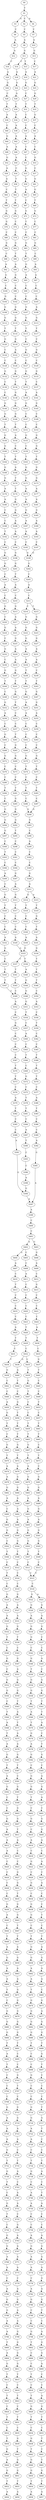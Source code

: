 strict digraph  {
	S0 -> S1 [ label = T ];
	S1 -> S2 [ label = C ];
	S1 -> S3 [ label = G ];
	S1 -> S4 [ label = A ];
	S2 -> S5 [ label = C ];
	S3 -> S6 [ label = C ];
	S4 -> S7 [ label = C ];
	S5 -> S8 [ label = A ];
	S6 -> S9 [ label = A ];
	S7 -> S10 [ label = A ];
	S8 -> S11 [ label = G ];
	S9 -> S12 [ label = A ];
	S10 -> S13 [ label = G ];
	S11 -> S14 [ label = C ];
	S11 -> S15 [ label = T ];
	S12 -> S16 [ label = C ];
	S13 -> S17 [ label = C ];
	S14 -> S18 [ label = A ];
	S15 -> S19 [ label = A ];
	S16 -> S20 [ label = A ];
	S17 -> S21 [ label = A ];
	S18 -> S22 [ label = G ];
	S19 -> S23 [ label = G ];
	S20 -> S24 [ label = G ];
	S21 -> S25 [ label = G ];
	S22 -> S26 [ label = A ];
	S23 -> S27 [ label = C ];
	S24 -> S28 [ label = C ];
	S25 -> S29 [ label = G ];
	S26 -> S30 [ label = T ];
	S27 -> S31 [ label = T ];
	S28 -> S32 [ label = T ];
	S29 -> S33 [ label = T ];
	S30 -> S34 [ label = A ];
	S31 -> S35 [ label = C ];
	S32 -> S36 [ label = A ];
	S33 -> S37 [ label = G ];
	S34 -> S38 [ label = A ];
	S35 -> S39 [ label = C ];
	S36 -> S40 [ label = C ];
	S37 -> S41 [ label = C ];
	S38 -> S42 [ label = A ];
	S39 -> S43 [ label = A ];
	S40 -> S44 [ label = G ];
	S41 -> S45 [ label = A ];
	S42 -> S46 [ label = A ];
	S43 -> S47 [ label = C ];
	S44 -> S48 [ label = A ];
	S45 -> S49 [ label = C ];
	S46 -> S50 [ label = A ];
	S47 -> S51 [ label = C ];
	S48 -> S52 [ label = G ];
	S49 -> S53 [ label = G ];
	S50 -> S54 [ label = C ];
	S51 -> S55 [ label = G ];
	S52 -> S56 [ label = A ];
	S53 -> S57 [ label = C ];
	S54 -> S58 [ label = T ];
	S55 -> S59 [ label = G ];
	S56 -> S60 [ label = A ];
	S57 -> S61 [ label = G ];
	S58 -> S62 [ label = T ];
	S59 -> S63 [ label = A ];
	S60 -> S64 [ label = C ];
	S61 -> S65 [ label = G ];
	S62 -> S66 [ label = T ];
	S63 -> S67 [ label = C ];
	S64 -> S68 [ label = T ];
	S65 -> S69 [ label = T ];
	S66 -> S70 [ label = G ];
	S67 -> S71 [ label = G ];
	S68 -> S72 [ label = G ];
	S69 -> S73 [ label = G ];
	S70 -> S74 [ label = C ];
	S71 -> S75 [ label = T ];
	S72 -> S76 [ label = G ];
	S73 -> S77 [ label = C ];
	S74 -> S78 [ label = C ];
	S75 -> S79 [ label = C ];
	S76 -> S80 [ label = C ];
	S77 -> S81 [ label = C ];
	S78 -> S82 [ label = G ];
	S79 -> S83 [ label = G ];
	S80 -> S84 [ label = G ];
	S81 -> S85 [ label = G ];
	S82 -> S86 [ label = T ];
	S83 -> S87 [ label = T ];
	S84 -> S88 [ label = C ];
	S85 -> S89 [ label = C ];
	S86 -> S90 [ label = A ];
	S87 -> S91 [ label = G ];
	S88 -> S92 [ label = A ];
	S89 -> S93 [ label = A ];
	S90 -> S94 [ label = G ];
	S91 -> S95 [ label = A ];
	S92 -> S96 [ label = G ];
	S93 -> S97 [ label = A ];
	S94 -> S98 [ label = C ];
	S95 -> S99 [ label = C ];
	S96 -> S100 [ label = C ];
	S97 -> S101 [ label = C ];
	S98 -> S102 [ label = C ];
	S99 -> S103 [ label = C ];
	S100 -> S104 [ label = G ];
	S101 -> S105 [ label = C ];
	S102 -> S106 [ label = G ];
	S103 -> S107 [ label = G ];
	S104 -> S108 [ label = G ];
	S105 -> S109 [ label = A ];
	S106 -> S110 [ label = G ];
	S107 -> S111 [ label = G ];
	S108 -> S112 [ label = G ];
	S109 -> S113 [ label = G ];
	S110 -> S114 [ label = T ];
	S111 -> S115 [ label = T ];
	S112 -> S116 [ label = T ];
	S113 -> S117 [ label = T ];
	S114 -> S118 [ label = G ];
	S115 -> S119 [ label = C ];
	S116 -> S120 [ label = G ];
	S117 -> S121 [ label = C ];
	S118 -> S122 [ label = A ];
	S119 -> S123 [ label = G ];
	S120 -> S124 [ label = C ];
	S121 -> S125 [ label = G ];
	S122 -> S126 [ label = C ];
	S123 -> S127 [ label = C ];
	S124 -> S128 [ label = C ];
	S125 -> S129 [ label = C ];
	S126 -> S130 [ label = G ];
	S127 -> S131 [ label = G ];
	S128 -> S132 [ label = G ];
	S129 -> S133 [ label = G ];
	S130 -> S134 [ label = T ];
	S131 -> S135 [ label = T ];
	S132 -> S136 [ label = C ];
	S133 -> S137 [ label = C ];
	S134 -> S138 [ label = G ];
	S135 -> S139 [ label = A ];
	S136 -> S140 [ label = C ];
	S137 -> S141 [ label = A ];
	S138 -> S142 [ label = G ];
	S139 -> S143 [ label = G ];
	S140 -> S144 [ label = G ];
	S141 -> S145 [ label = G ];
	S142 -> S146 [ label = G ];
	S143 -> S147 [ label = C ];
	S144 -> S148 [ label = G ];
	S145 -> S149 [ label = C ];
	S146 -> S150 [ label = T ];
	S147 -> S151 [ label = C ];
	S148 -> S152 [ label = T ];
	S149 -> S153 [ label = C ];
	S150 -> S154 [ label = A ];
	S151 -> S155 [ label = G ];
	S152 -> S156 [ label = G ];
	S153 -> S157 [ label = G ];
	S154 -> S158 [ label = C ];
	S155 -> S159 [ label = C ];
	S156 -> S160 [ label = G ];
	S157 -> S161 [ label = G ];
	S158 -> S162 [ label = T ];
	S159 -> S163 [ label = T ];
	S160 -> S164 [ label = T ];
	S161 -> S165 [ label = T ];
	S162 -> S166 [ label = A ];
	S163 -> S167 [ label = G ];
	S164 -> S168 [ label = G ];
	S165 -> S169 [ label = G ];
	S166 -> S170 [ label = T ];
	S167 -> S171 [ label = G ];
	S168 -> S172 [ label = G ];
	S169 -> S173 [ label = G ];
	S170 -> S174 [ label = T ];
	S171 -> S175 [ label = A ];
	S172 -> S176 [ label = A ];
	S173 -> S177 [ label = A ];
	S174 -> S178 [ label = G ];
	S175 -> S179 [ label = A ];
	S176 -> S180 [ label = A ];
	S177 -> S181 [ label = A ];
	S178 -> S182 [ label = G ];
	S179 -> S183 [ label = G ];
	S180 -> S184 [ label = C ];
	S181 -> S185 [ label = G ];
	S182 -> S186 [ label = A ];
	S183 -> S187 [ label = A ];
	S184 -> S188 [ label = C ];
	S185 -> S189 [ label = A ];
	S186 -> S190 [ label = A ];
	S187 -> S191 [ label = A ];
	S188 -> S192 [ label = T ];
	S189 -> S193 [ label = A ];
	S190 -> S194 [ label = C ];
	S191 -> S195 [ label = C ];
	S192 -> S196 [ label = C ];
	S193 -> S197 [ label = C ];
	S194 -> S198 [ label = G ];
	S195 -> S199 [ label = G ];
	S196 -> S200 [ label = G ];
	S197 -> S199 [ label = G ];
	S198 -> S201 [ label = G ];
	S199 -> S202 [ label = G ];
	S200 -> S203 [ label = G ];
	S201 -> S204 [ label = T ];
	S202 -> S205 [ label = C ];
	S203 -> S206 [ label = C ];
	S204 -> S207 [ label = A ];
	S205 -> S208 [ label = A ];
	S206 -> S209 [ label = A ];
	S207 -> S210 [ label = C ];
	S208 -> S211 [ label = C ];
	S209 -> S212 [ label = C ];
	S210 -> S213 [ label = G ];
	S211 -> S214 [ label = C ];
	S211 -> S215 [ label = T ];
	S212 -> S216 [ label = G ];
	S213 -> S217 [ label = A ];
	S214 -> S218 [ label = G ];
	S215 -> S219 [ label = G ];
	S216 -> S220 [ label = C ];
	S217 -> S221 [ label = A ];
	S218 -> S222 [ label = G ];
	S219 -> S223 [ label = G ];
	S220 -> S224 [ label = G ];
	S221 -> S225 [ label = G ];
	S222 -> S226 [ label = G ];
	S223 -> S227 [ label = G ];
	S224 -> S228 [ label = C ];
	S225 -> S229 [ label = A ];
	S226 -> S230 [ label = A ];
	S227 -> S231 [ label = A ];
	S228 -> S232 [ label = G ];
	S229 -> S233 [ label = A ];
	S230 -> S234 [ label = A ];
	S231 -> S235 [ label = A ];
	S232 -> S236 [ label = C ];
	S233 -> S237 [ label = G ];
	S234 -> S238 [ label = T ];
	S235 -> S239 [ label = C ];
	S236 -> S240 [ label = G ];
	S237 -> S241 [ label = T ];
	S238 -> S242 [ label = T ];
	S239 -> S243 [ label = T ];
	S240 -> S244 [ label = T ];
	S241 -> S245 [ label = G ];
	S242 -> S246 [ label = G ];
	S243 -> S247 [ label = G ];
	S244 -> S248 [ label = C ];
	S245 -> S249 [ label = T ];
	S246 -> S250 [ label = A ];
	S247 -> S251 [ label = G ];
	S248 -> S252 [ label = G ];
	S249 -> S253 [ label = C ];
	S250 -> S254 [ label = A ];
	S251 -> S255 [ label = A ];
	S252 -> S256 [ label = A ];
	S253 -> S257 [ label = C ];
	S254 -> S258 [ label = C ];
	S255 -> S259 [ label = C ];
	S256 -> S260 [ label = C ];
	S257 -> S261 [ label = T ];
	S258 -> S262 [ label = C ];
	S259 -> S263 [ label = C ];
	S260 -> S264 [ label = G ];
	S261 -> S265 [ label = G ];
	S262 -> S266 [ label = C ];
	S263 -> S267 [ label = C ];
	S264 -> S268 [ label = C ];
	S265 -> S269 [ label = G ];
	S266 -> S270 [ label = G ];
	S267 -> S271 [ label = G ];
	S268 -> S272 [ label = G ];
	S269 -> S273 [ label = C ];
	S270 -> S274 [ label = T ];
	S271 -> S275 [ label = T ];
	S272 -> S276 [ label = C ];
	S273 -> S277 [ label = C ];
	S274 -> S278 [ label = C ];
	S275 -> S279 [ label = C ];
	S276 -> S280 [ label = C ];
	S277 -> S281 [ label = T ];
	S278 -> S282 [ label = T ];
	S279 -> S283 [ label = T ];
	S280 -> S284 [ label = T ];
	S281 -> S285 [ label = G ];
	S282 -> S286 [ label = C ];
	S283 -> S287 [ label = C ];
	S284 -> S288 [ label = C ];
	S285 -> S289 [ label = G ];
	S286 -> S290 [ label = G ];
	S287 -> S290 [ label = G ];
	S288 -> S291 [ label = G ];
	S289 -> S292 [ label = G ];
	S290 -> S293 [ label = G ];
	S291 -> S294 [ label = G ];
	S292 -> S295 [ label = T ];
	S293 -> S296 [ label = C ];
	S294 -> S297 [ label = G ];
	S295 -> S298 [ label = C ];
	S296 -> S299 [ label = A ];
	S297 -> S300 [ label = C ];
	S298 -> S301 [ label = C ];
	S299 -> S302 [ label = C ];
	S300 -> S303 [ label = T ];
	S301 -> S304 [ label = C ];
	S302 -> S305 [ label = C ];
	S303 -> S306 [ label = C ];
	S304 -> S307 [ label = G ];
	S305 -> S308 [ label = G ];
	S306 -> S309 [ label = A ];
	S307 -> S310 [ label = A ];
	S308 -> S311 [ label = A ];
	S309 -> S312 [ label = C ];
	S310 -> S313 [ label = G ];
	S311 -> S314 [ label = G ];
	S311 -> S315 [ label = A ];
	S312 -> S316 [ label = G ];
	S313 -> S317 [ label = T ];
	S314 -> S318 [ label = T ];
	S315 -> S319 [ label = T ];
	S316 -> S320 [ label = T ];
	S317 -> S321 [ label = C ];
	S318 -> S322 [ label = C ];
	S319 -> S323 [ label = G ];
	S320 -> S324 [ label = C ];
	S321 -> S325 [ label = C ];
	S322 -> S326 [ label = C ];
	S323 -> S327 [ label = T ];
	S324 -> S328 [ label = C ];
	S325 -> S329 [ label = A ];
	S326 -> S330 [ label = A ];
	S327 -> S331 [ label = A ];
	S328 -> S332 [ label = A ];
	S329 -> S333 [ label = G ];
	S330 -> S333 [ label = G ];
	S331 -> S334 [ label = G ];
	S332 -> S335 [ label = G ];
	S333 -> S336 [ label = T ];
	S333 -> S337 [ label = C ];
	S334 -> S338 [ label = T ];
	S335 -> S339 [ label = C ];
	S336 -> S340 [ label = A ];
	S337 -> S341 [ label = T ];
	S338 -> S342 [ label = T ];
	S339 -> S343 [ label = T ];
	S340 -> S344 [ label = G ];
	S341 -> S345 [ label = T ];
	S342 -> S346 [ label = T ];
	S343 -> S347 [ label = T ];
	S344 -> S348 [ label = G ];
	S345 -> S349 [ label = C ];
	S346 -> S350 [ label = C ];
	S347 -> S349 [ label = C ];
	S348 -> S351 [ label = G ];
	S349 -> S352 [ label = A ];
	S350 -> S353 [ label = A ];
	S351 -> S354 [ label = T ];
	S352 -> S355 [ label = C ];
	S353 -> S356 [ label = C ];
	S354 -> S357 [ label = C ];
	S355 -> S358 [ label = G ];
	S356 -> S359 [ label = T ];
	S357 -> S360 [ label = A ];
	S358 -> S361 [ label = C ];
	S359 -> S362 [ label = C ];
	S360 -> S363 [ label = C ];
	S361 -> S364 [ label = C ];
	S362 -> S365 [ label = C ];
	S363 -> S366 [ label = T ];
	S364 -> S367 [ label = C ];
	S365 -> S368 [ label = T ];
	S366 -> S369 [ label = C ];
	S367 -> S370 [ label = T ];
	S368 -> S371 [ label = T ];
	S369 -> S372 [ label = G ];
	S370 -> S373 [ label = T ];
	S371 -> S374 [ label = T ];
	S372 -> S375 [ label = C ];
	S373 -> S376 [ label = C ];
	S374 -> S377 [ label = C ];
	S375 -> S378 [ label = T ];
	S376 -> S379 [ label = A ];
	S377 -> S380 [ label = A ];
	S378 -> S381 [ label = T ];
	S379 -> S382 [ label = T ];
	S380 -> S383 [ label = T ];
	S381 -> S384 [ label = C ];
	S382 -> S385 [ label = C ];
	S383 -> S386 [ label = C ];
	S384 -> S387 [ label = A ];
	S385 -> S388 [ label = C ];
	S386 -> S389 [ label = C ];
	S387 -> S390 [ label = T ];
	S388 -> S391 [ label = A ];
	S389 -> S392 [ label = A ];
	S390 -> S393 [ label = C ];
	S391 -> S394 [ label = G ];
	S392 -> S395 [ label = G ];
	S393 -> S396 [ label = C ];
	S394 -> S397 [ label = A ];
	S395 -> S397 [ label = A ];
	S396 -> S398 [ label = A ];
	S397 -> S399 [ label = A ];
	S398 -> S394 [ label = G ];
	S399 -> S400 [ label = C ];
	S400 -> S401 [ label = C ];
	S401 -> S402 [ label = A ];
	S401 -> S403 [ label = G ];
	S402 -> S404 [ label = G ];
	S402 -> S405 [ label = C ];
	S403 -> S406 [ label = G ];
	S404 -> S407 [ label = A ];
	S405 -> S408 [ label = C ];
	S406 -> S409 [ label = A ];
	S407 -> S410 [ label = C ];
	S408 -> S411 [ label = A ];
	S409 -> S412 [ label = C ];
	S410 -> S413 [ label = T ];
	S411 -> S414 [ label = C ];
	S412 -> S415 [ label = G ];
	S413 -> S416 [ label = C ];
	S414 -> S417 [ label = C ];
	S415 -> S418 [ label = C ];
	S416 -> S419 [ label = C ];
	S417 -> S420 [ label = C ];
	S418 -> S421 [ label = C ];
	S419 -> S422 [ label = C ];
	S420 -> S423 [ label = C ];
	S421 -> S424 [ label = C ];
	S422 -> S425 [ label = A ];
	S423 -> S426 [ label = T ];
	S424 -> S427 [ label = A ];
	S425 -> S428 [ label = T ];
	S426 -> S429 [ label = T ];
	S427 -> S430 [ label = T ];
	S428 -> S431 [ label = C ];
	S429 -> S432 [ label = C ];
	S430 -> S433 [ label = C ];
	S431 -> S434 [ label = T ];
	S432 -> S435 [ label = C ];
	S432 -> S436 [ label = G ];
	S433 -> S437 [ label = G ];
	S434 -> S438 [ label = G ];
	S435 -> S439 [ label = T ];
	S436 -> S440 [ label = A ];
	S437 -> S441 [ label = T ];
	S438 -> S442 [ label = C ];
	S439 -> S443 [ label = G ];
	S440 -> S444 [ label = T ];
	S441 -> S445 [ label = C ];
	S442 -> S446 [ label = C ];
	S443 -> S447 [ label = T ];
	S444 -> S448 [ label = C ];
	S445 -> S449 [ label = C ];
	S446 -> S450 [ label = A ];
	S447 -> S451 [ label = C ];
	S448 -> S452 [ label = G ];
	S449 -> S453 [ label = T ];
	S450 -> S454 [ label = G ];
	S451 -> S455 [ label = C ];
	S452 -> S456 [ label = T ];
	S453 -> S457 [ label = C ];
	S454 -> S458 [ label = T ];
	S455 -> S459 [ label = T ];
	S456 -> S460 [ label = T ];
	S457 -> S461 [ label = T ];
	S458 -> S462 [ label = C ];
	S459 -> S463 [ label = T ];
	S460 -> S464 [ label = T ];
	S461 -> S465 [ label = T ];
	S462 -> S466 [ label = G ];
	S463 -> S467 [ label = G ];
	S464 -> S468 [ label = G ];
	S465 -> S469 [ label = C ];
	S466 -> S470 [ label = T ];
	S467 -> S471 [ label = T ];
	S468 -> S472 [ label = T ];
	S469 -> S473 [ label = T ];
	S470 -> S474 [ label = A ];
	S471 -> S475 [ label = A ];
	S472 -> S476 [ label = A ];
	S473 -> S477 [ label = C ];
	S474 -> S478 [ label = A ];
	S475 -> S479 [ label = G ];
	S476 -> S480 [ label = G ];
	S477 -> S481 [ label = G ];
	S478 -> S482 [ label = G ];
	S479 -> S483 [ label = G ];
	S480 -> S484 [ label = G ];
	S481 -> S485 [ label = G ];
	S482 -> S486 [ label = A ];
	S483 -> S487 [ label = A ];
	S484 -> S488 [ label = A ];
	S485 -> S489 [ label = A ];
	S486 -> S490 [ label = C ];
	S487 -> S491 [ label = G ];
	S488 -> S492 [ label = A ];
	S489 -> S493 [ label = G ];
	S490 -> S494 [ label = G ];
	S491 -> S495 [ label = A ];
	S492 -> S496 [ label = A ];
	S493 -> S497 [ label = A ];
	S494 -> S498 [ label = G ];
	S495 -> S499 [ label = G ];
	S496 -> S500 [ label = G ];
	S497 -> S501 [ label = G ];
	S498 -> S502 [ label = C ];
	S499 -> S503 [ label = G ];
	S500 -> S504 [ label = G ];
	S501 -> S505 [ label = G ];
	S502 -> S506 [ label = T ];
	S503 -> S507 [ label = T ];
	S504 -> S508 [ label = T ];
	S505 -> S509 [ label = T ];
	S506 -> S510 [ label = C ];
	S507 -> S511 [ label = C ];
	S508 -> S512 [ label = C ];
	S509 -> S513 [ label = C ];
	S510 -> S514 [ label = T ];
	S511 -> S515 [ label = C ];
	S512 -> S516 [ label = C ];
	S513 -> S515 [ label = C ];
	S514 -> S517 [ label = C ];
	S515 -> S518 [ label = C ];
	S516 -> S519 [ label = C ];
	S517 -> S520 [ label = G ];
	S518 -> S521 [ label = A ];
	S518 -> S522 [ label = G ];
	S519 -> S523 [ label = G ];
	S520 -> S524 [ label = A ];
	S521 -> S525 [ label = G ];
	S522 -> S526 [ label = G ];
	S523 -> S527 [ label = A ];
	S524 -> S528 [ label = A ];
	S525 -> S529 [ label = A ];
	S526 -> S530 [ label = A ];
	S527 -> S531 [ label = A ];
	S528 -> S532 [ label = G ];
	S529 -> S533 [ label = G ];
	S530 -> S534 [ label = G ];
	S531 -> S535 [ label = G ];
	S532 -> S536 [ label = T ];
	S533 -> S537 [ label = C ];
	S534 -> S538 [ label = G ];
	S535 -> S539 [ label = T ];
	S536 -> S540 [ label = C ];
	S537 -> S541 [ label = C ];
	S538 -> S542 [ label = C ];
	S539 -> S543 [ label = C ];
	S540 -> S544 [ label = G ];
	S541 -> S545 [ label = A ];
	S542 -> S546 [ label = G ];
	S543 -> S547 [ label = G ];
	S544 -> S548 [ label = C ];
	S545 -> S549 [ label = C ];
	S546 -> S550 [ label = T ];
	S547 -> S551 [ label = A ];
	S548 -> S552 [ label = G ];
	S549 -> S553 [ label = G ];
	S550 -> S554 [ label = G ];
	S551 -> S555 [ label = G ];
	S552 -> S556 [ label = G ];
	S553 -> S557 [ label = G ];
	S554 -> S558 [ label = G ];
	S555 -> S559 [ label = G ];
	S556 -> S560 [ label = C ];
	S557 -> S561 [ label = T ];
	S558 -> S562 [ label = T ];
	S559 -> S563 [ label = T ];
	S560 -> S564 [ label = T ];
	S561 -> S565 [ label = T ];
	S562 -> S566 [ label = A ];
	S563 -> S567 [ label = A ];
	S564 -> S568 [ label = A ];
	S565 -> S569 [ label = A ];
	S566 -> S570 [ label = T ];
	S567 -> S571 [ label = T ];
	S568 -> S572 [ label = T ];
	S569 -> S573 [ label = C ];
	S570 -> S574 [ label = G ];
	S571 -> S575 [ label = A ];
	S572 -> S576 [ label = A ];
	S573 -> S577 [ label = T ];
	S574 -> S578 [ label = A ];
	S575 -> S579 [ label = A ];
	S576 -> S580 [ label = G ];
	S577 -> S581 [ label = G ];
	S578 -> S582 [ label = G ];
	S579 -> S583 [ label = G ];
	S580 -> S584 [ label = T ];
	S581 -> S585 [ label = C ];
	S582 -> S586 [ label = C ];
	S583 -> S587 [ label = T ];
	S584 -> S588 [ label = A ];
	S585 -> S589 [ label = A ];
	S586 -> S590 [ label = G ];
	S587 -> S591 [ label = C ];
	S588 -> S592 [ label = G ];
	S589 -> S593 [ label = G ];
	S590 -> S594 [ label = G ];
	S591 -> S595 [ label = G ];
	S592 -> S596 [ label = C ];
	S593 -> S597 [ label = A ];
	S594 -> S598 [ label = T ];
	S595 -> S599 [ label = T ];
	S596 -> S600 [ label = C ];
	S597 -> S601 [ label = C ];
	S598 -> S602 [ label = C ];
	S599 -> S603 [ label = G ];
	S600 -> S604 [ label = G ];
	S601 -> S605 [ label = G ];
	S602 -> S606 [ label = G ];
	S603 -> S607 [ label = G ];
	S604 -> S608 [ label = A ];
	S605 -> S609 [ label = G ];
	S606 -> S610 [ label = C ];
	S607 -> S611 [ label = T ];
	S608 -> S612 [ label = A ];
	S609 -> S613 [ label = A ];
	S610 -> S614 [ label = A ];
	S611 -> S615 [ label = A ];
	S612 -> S616 [ label = A ];
	S613 -> S617 [ label = C ];
	S614 -> S618 [ label = C ];
	S615 -> S619 [ label = C ];
	S616 -> S620 [ label = C ];
	S617 -> S621 [ label = A ];
	S618 -> S622 [ label = G ];
	S619 -> S623 [ label = C ];
	S620 -> S624 [ label = C ];
	S621 -> S625 [ label = C ];
	S622 -> S626 [ label = C ];
	S623 -> S627 [ label = G ];
	S624 -> S628 [ label = C ];
	S625 -> S629 [ label = A ];
	S626 -> S630 [ label = G ];
	S627 -> S631 [ label = G ];
	S628 -> S632 [ label = C ];
	S629 -> S633 [ label = C ];
	S630 -> S634 [ label = C ];
	S631 -> S635 [ label = T ];
	S632 -> S636 [ label = G ];
	S633 -> S637 [ label = C ];
	S634 -> S638 [ label = G ];
	S635 -> S639 [ label = G ];
	S636 -> S640 [ label = A ];
	S637 -> S641 [ label = T ];
	S638 -> S642 [ label = G ];
	S639 -> S643 [ label = G ];
	S640 -> S644 [ label = C ];
	S641 -> S645 [ label = C ];
	S642 -> S646 [ label = C ];
	S643 -> S647 [ label = T ];
	S644 -> S648 [ label = T ];
	S645 -> S649 [ label = T ];
	S646 -> S650 [ label = T ];
	S647 -> S651 [ label = T ];
	S648 -> S652 [ label = A ];
	S649 -> S653 [ label = A ];
	S650 -> S654 [ label = G ];
	S651 -> S655 [ label = A ];
	S652 -> S656 [ label = G ];
	S653 -> S657 [ label = G ];
	S654 -> S658 [ label = G ];
	S655 -> S659 [ label = G ];
	S656 -> S660 [ label = A ];
	S657 -> S661 [ label = A ];
	S658 -> S662 [ label = A ];
	S659 -> S663 [ label = A ];
	S660 -> S664 [ label = A ];
	S661 -> S665 [ label = A ];
	S662 -> S666 [ label = A ];
	S663 -> S667 [ label = A ];
	S664 -> S668 [ label = T ];
	S665 -> S669 [ label = C ];
	S666 -> S670 [ label = T ];
	S667 -> S671 [ label = G ];
	S668 -> S672 [ label = C ];
	S669 -> S673 [ label = G ];
	S670 -> S674 [ label = G ];
	S671 -> S675 [ label = G ];
	S672 -> S676 [ label = G ];
	S673 -> S677 [ label = A ];
	S674 -> S678 [ label = G ];
	S675 -> S679 [ label = G ];
	S676 -> S680 [ label = G ];
	S677 -> S681 [ label = G ];
	S678 -> S682 [ label = G ];
	S679 -> S683 [ label = G ];
	S680 -> S684 [ label = G ];
	S681 -> S685 [ label = G ];
	S682 -> S686 [ label = G ];
	S683 -> S687 [ label = G ];
	S684 -> S688 [ label = T ];
	S685 -> S689 [ label = T ];
	S686 -> S690 [ label = T ];
	S687 -> S691 [ label = T ];
	S688 -> S692 [ label = A ];
	S689 -> S693 [ label = G ];
	S690 -> S694 [ label = C ];
	S691 -> S695 [ label = C ];
	S692 -> S696 [ label = T ];
	S693 -> S697 [ label = T ];
	S694 -> S698 [ label = C ];
	S695 -> S699 [ label = C ];
	S696 -> S700 [ label = C ];
	S697 -> S701 [ label = C ];
	S698 -> S702 [ label = G ];
	S699 -> S703 [ label = G ];
	S700 -> S704 [ label = C ];
	S701 -> S705 [ label = C ];
	S702 -> S706 [ label = C ];
	S703 -> S707 [ label = T ];
	S704 -> S708 [ label = C ];
	S705 -> S709 [ label = C ];
	S706 -> S710 [ label = C ];
	S707 -> S711 [ label = C ];
	S708 -> S712 [ label = G ];
	S709 -> S713 [ label = T ];
	S710 -> S714 [ label = G ];
	S711 -> S715 [ label = G ];
	S712 -> S716 [ label = A ];
	S713 -> S717 [ label = G ];
	S714 -> S718 [ label = G ];
	S715 -> S719 [ label = G ];
	S716 -> S720 [ label = A ];
	S717 -> S721 [ label = T ];
	S718 -> S722 [ label = A ];
	S719 -> S723 [ label = A ];
	S720 -> S724 [ label = A ];
	S721 -> S725 [ label = C ];
	S722 -> S726 [ label = A ];
	S723 -> S727 [ label = A ];
	S724 -> S728 [ label = G ];
	S725 -> S729 [ label = C ];
	S726 -> S730 [ label = C ];
	S727 -> S731 [ label = C ];
	S728 -> S732 [ label = T ];
	S729 -> S733 [ label = T ];
	S730 -> S734 [ label = T ];
	S731 -> S735 [ label = T ];
	S732 -> S736 [ label = G ];
	S733 -> S737 [ label = A ];
	S734 -> S738 [ label = G ];
	S735 -> S739 [ label = A ];
	S736 -> S740 [ label = T ];
	S737 -> S741 [ label = C ];
	S738 -> S742 [ label = C ];
	S739 -> S743 [ label = C ];
	S740 -> S744 [ label = C ];
	S741 -> S745 [ label = T ];
	S742 -> S746 [ label = A ];
	S743 -> S747 [ label = A ];
	S744 -> S748 [ label = G ];
	S745 -> S749 [ label = A ];
	S746 -> S750 [ label = A ];
	S747 -> S751 [ label = A ];
	S748 -> S752 [ label = T ];
	S749 -> S753 [ label = C ];
	S750 -> S754 [ label = C ];
	S751 -> S755 [ label = C ];
	S752 -> S756 [ label = C ];
	S753 -> S757 [ label = C ];
	S754 -> S758 [ label = C ];
	S755 -> S759 [ label = G ];
	S756 -> S760 [ label = G ];
	S757 -> S761 [ label = A ];
	S758 -> S762 [ label = A ];
	S759 -> S763 [ label = A ];
	S760 -> S764 [ label = G ];
	S761 -> S765 [ label = G ];
	S762 -> S766 [ label = G ];
	S763 -> S767 [ label = A ];
	S764 -> S768 [ label = A ];
	S765 -> S769 [ label = G ];
	S766 -> S770 [ label = A ];
	S767 -> S771 [ label = A ];
	S768 -> S772 [ label = A ];
	S769 -> S773 [ label = A ];
	S770 -> S774 [ label = A ];
	S771 -> S775 [ label = A ];
	S772 -> S776 [ label = C ];
	S773 -> S777 [ label = G ];
	S774 -> S778 [ label = C ];
	S775 -> S779 [ label = C ];
	S776 -> S780 [ label = A ];
	S777 -> S781 [ label = A ];
	S778 -> S782 [ label = A ];
	S779 -> S783 [ label = A ];
	S780 -> S784 [ label = G ];
	S781 -> S785 [ label = G ];
	S782 -> S786 [ label = G ];
	S783 -> S787 [ label = G ];
	S784 -> S788 [ label = G ];
	S785 -> S789 [ label = T ];
	S786 -> S790 [ label = C ];
	S787 -> S791 [ label = A ];
	S788 -> S792 [ label = A ];
	S789 -> S793 [ label = C ];
	S790 -> S794 [ label = C ];
	S791 -> S795 [ label = A ];
	S792 -> S796 [ label = A ];
	S793 -> S797 [ label = A ];
	S794 -> S798 [ label = G ];
	S795 -> S799 [ label = G ];
	S796 -> S800 [ label = T ];
	S797 -> S801 [ label = G ];
	S798 -> S802 [ label = T ];
	S799 -> S803 [ label = G ];
	S800 -> S804 [ label = A ];
	S801 -> S805 [ label = G ];
	S802 -> S806 [ label = C ];
	S803 -> S807 [ label = G ];
	S804 -> S808 [ label = G ];
	S805 -> S809 [ label = A ];
	S806 -> S810 [ label = C ];
	S807 -> S811 [ label = G ];
	S808 -> S812 [ label = T ];
	S809 -> S813 [ label = C ];
	S810 -> S814 [ label = T ];
	S811 -> S815 [ label = T ];
	S812 -> S816 [ label = C ];
	S813 -> S817 [ label = C ];
	S814 -> S818 [ label = C ];
	S815 -> S819 [ label = C ];
	S816 -> S820 [ label = T ];
	S817 -> S821 [ label = A ];
	S818 -> S822 [ label = T ];
	S819 -> S823 [ label = T ];
	S820 -> S824 [ label = C ];
	S821 -> S825 [ label = G ];
	S822 -> S826 [ label = G ];
	S823 -> S827 [ label = C ];
	S824 -> S828 [ label = T ];
	S825 -> S829 [ label = T ];
	S826 -> S830 [ label = T ];
	S827 -> S831 [ label = T ];
	S828 -> S832 [ label = C ];
	S829 -> S833 [ label = C ];
	S830 -> S834 [ label = C ];
	S831 -> S835 [ label = C ];
	S832 -> S836 [ label = T ];
	S833 -> S837 [ label = T ];
	S834 -> S838 [ label = G ];
	S835 -> S839 [ label = G ];
	S836 -> S840 [ label = G ];
	S837 -> S841 [ label = C ];
	S838 -> S842 [ label = T ];
	S839 -> S843 [ label = T ];
	S840 -> S844 [ label = A ];
	S841 -> S845 [ label = T ];
	S842 -> S846 [ label = G ];
	S843 -> S847 [ label = G ];
	S844 -> S848 [ label = G ];
	S845 -> S849 [ label = G ];
	S846 -> S850 [ label = G ];
	S847 -> S851 [ label = G ];
	S848 -> S852 [ label = T ];
	S849 -> S853 [ label = T ];
	S850 -> S854 [ label = T ];
	S851 -> S855 [ label = T ];
	S852 -> S856 [ label = A ];
	S853 -> S857 [ label = A ];
	S854 -> S858 [ label = A ];
	S855 -> S859 [ label = A ];
}
